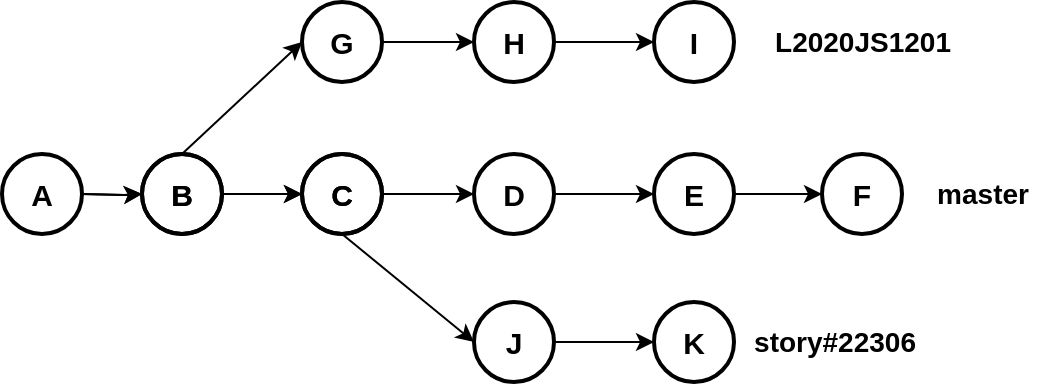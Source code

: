 <mxfile version="13.10.0" type="embed">
    <diagram id="BfqDSREJ2qgSZBoUaF1v" name="Page-1">
        <mxGraphModel dx="1025" dy="455" grid="1" gridSize="10" guides="1" tooltips="1" connect="1" arrows="1" fold="1" page="1" pageScale="1" pageWidth="827" pageHeight="1169" background="#ffffff" math="0" shadow="0">
            <root>
                <mxCell id="0"/>
                <mxCell id="1" parent="0"/>
                <mxCell id="2" value="" style="edgeStyle=orthogonalEdgeStyle;rounded=0;orthogonalLoop=1;jettySize=auto;html=1;fontColor=#000000;strokeColor=#000000;" edge="1" parent="1" target="12">
                    <mxGeometry relative="1" as="geometry">
                        <mxPoint x="130" y="196" as="sourcePoint"/>
                    </mxGeometry>
                </mxCell>
                <mxCell id="3" value="" style="edgeStyle=none;rounded=0;orthogonalLoop=1;jettySize=auto;html=1;strokeColor=#000000;fontColor=#000000;" edge="1" parent="1" source="4" target="9">
                    <mxGeometry relative="1" as="geometry"/>
                </mxCell>
                <mxCell id="4" value="&lt;font size=&quot;1&quot;&gt;&lt;b style=&quot;font-size: 15px&quot;&gt;J&lt;/b&gt;&lt;/font&gt;" style="ellipse;whiteSpace=wrap;html=1;fillColor=none;strokeColor=#000000;strokeWidth=2;fontColor=#000000;" vertex="1" parent="1">
                    <mxGeometry x="326" y="250" width="40" height="40" as="geometry"/>
                </mxCell>
                <mxCell id="6" value="&lt;font size=&quot;1&quot;&gt;&lt;b style=&quot;font-size: 15px&quot;&gt;C&lt;/b&gt;&lt;/font&gt;" style="ellipse;whiteSpace=wrap;html=1;fillColor=none;strokeColor=#000000;strokeWidth=2;fontColor=#000000;" vertex="1" parent="1">
                    <mxGeometry x="240" y="176" width="40" height="40" as="geometry"/>
                </mxCell>
                <mxCell id="7" value="" style="edgeStyle=none;rounded=0;orthogonalLoop=1;jettySize=auto;html=1;strokeColor=#000000;fontColor=#000000;" edge="1" parent="1" source="8" target="13">
                    <mxGeometry relative="1" as="geometry"/>
                </mxCell>
                <mxCell id="8" value="&lt;font size=&quot;1&quot;&gt;&lt;b style=&quot;font-size: 15px&quot;&gt;D&lt;/b&gt;&lt;/font&gt;" style="ellipse;whiteSpace=wrap;html=1;fillColor=none;strokeColor=#000000;strokeWidth=2;fontColor=#000000;" vertex="1" parent="1">
                    <mxGeometry x="326" y="176" width="40" height="40" as="geometry"/>
                </mxCell>
                <mxCell id="9" value="&lt;font size=&quot;1&quot;&gt;&lt;b style=&quot;font-size: 15px&quot;&gt;K&lt;/b&gt;&lt;/font&gt;" style="ellipse;whiteSpace=wrap;html=1;fillColor=none;strokeColor=#000000;strokeWidth=2;fontColor=#000000;" vertex="1" parent="1">
                    <mxGeometry x="416" y="250" width="40" height="40" as="geometry"/>
                </mxCell>
                <mxCell id="10" style="rounded=0;orthogonalLoop=1;jettySize=auto;html=1;entryX=0;entryY=0.5;entryDx=0;entryDy=0;strokeColor=#000000;fontColor=#000000;" edge="1" parent="1" source="12" target="6">
                    <mxGeometry relative="1" as="geometry"/>
                </mxCell>
                <mxCell id="11" style="edgeStyle=none;rounded=0;orthogonalLoop=1;jettySize=auto;html=1;strokeColor=#000000;fontColor=#000000;entryX=0;entryY=0.5;entryDx=0;entryDy=0;exitX=0.5;exitY=1;exitDx=0;exitDy=0;" edge="1" parent="1" source="19" target="4">
                    <mxGeometry relative="1" as="geometry">
                        <mxPoint x="220" y="236" as="targetPoint"/>
                        <mxPoint x="210" y="211" as="sourcePoint"/>
                    </mxGeometry>
                </mxCell>
                <mxCell id="12" value="&lt;span style=&quot;font-size: 15px&quot;&gt;&lt;b&gt;B&lt;/b&gt;&lt;/span&gt;" style="ellipse;whiteSpace=wrap;html=1;fillColor=none;strokeColor=#000000;strokeWidth=2;fontColor=#000000;" vertex="1" parent="1">
                    <mxGeometry x="160" y="176" width="40" height="40" as="geometry"/>
                </mxCell>
                <mxCell id="13" value="&lt;font size=&quot;1&quot;&gt;&lt;b style=&quot;font-size: 15px&quot;&gt;E&lt;/b&gt;&lt;/font&gt;" style="ellipse;whiteSpace=wrap;html=1;fillColor=none;strokeColor=#000000;strokeWidth=2;fontColor=#000000;" vertex="1" parent="1">
                    <mxGeometry x="416" y="176" width="40" height="40" as="geometry"/>
                </mxCell>
                <mxCell id="14" value="&lt;font size=&quot;1&quot;&gt;&lt;b style=&quot;font-size: 15px&quot;&gt;A&lt;/b&gt;&lt;/font&gt;" style="ellipse;whiteSpace=wrap;html=1;fillColor=none;strokeColor=#000000;strokeWidth=2;fontColor=#000000;" vertex="1" parent="1">
                    <mxGeometry x="90" y="176" width="40" height="40" as="geometry"/>
                </mxCell>
                <mxCell id="15" value="" style="edgeStyle=orthogonalEdgeStyle;rounded=0;orthogonalLoop=1;jettySize=auto;html=1;fontColor=#000000;strokeColor=#000000;" edge="1" parent="1" target="25">
                    <mxGeometry relative="1" as="geometry">
                        <mxPoint x="130" y="196" as="sourcePoint"/>
                    </mxGeometry>
                </mxCell>
                <mxCell id="33" style="rounded=0;orthogonalLoop=1;jettySize=auto;html=1;strokeColor=#000000;entryX=0;entryY=0.5;entryDx=0;entryDy=0;exitX=0.5;exitY=0;exitDx=0;exitDy=0;" edge="1" parent="1" source="25" target="29">
                    <mxGeometry relative="1" as="geometry">
                        <mxPoint x="260" y="60" as="targetPoint"/>
                    </mxGeometry>
                </mxCell>
                <mxCell id="43" value="" style="edgeStyle=none;rounded=0;orthogonalLoop=1;jettySize=auto;html=1;strokeColor=#000000;" edge="1" parent="1" source="19" target="8">
                    <mxGeometry relative="1" as="geometry"/>
                </mxCell>
                <mxCell id="19" value="&lt;font size=&quot;1&quot;&gt;&lt;b style=&quot;font-size: 15px&quot;&gt;C&lt;/b&gt;&lt;/font&gt;" style="ellipse;whiteSpace=wrap;html=1;fillColor=none;strokeColor=#000000;strokeWidth=2;fontColor=#000000;" vertex="1" parent="1">
                    <mxGeometry x="240" y="176" width="40" height="40" as="geometry"/>
                </mxCell>
                <mxCell id="23" style="rounded=0;orthogonalLoop=1;jettySize=auto;html=1;entryX=0;entryY=0.5;entryDx=0;entryDy=0;strokeColor=#000000;fontColor=#000000;" edge="1" parent="1" source="25" target="19">
                    <mxGeometry relative="1" as="geometry"/>
                </mxCell>
                <mxCell id="25" value="&lt;span style=&quot;font-size: 15px&quot;&gt;&lt;b&gt;B&lt;/b&gt;&lt;/span&gt;" style="ellipse;whiteSpace=wrap;html=1;fillColor=none;strokeColor=#000000;strokeWidth=2;fontColor=#000000;" vertex="1" parent="1">
                    <mxGeometry x="160" y="176" width="40" height="40" as="geometry"/>
                </mxCell>
                <mxCell id="39" value="" style="edgeStyle=none;rounded=0;orthogonalLoop=1;jettySize=auto;html=1;strokeColor=#000000;" edge="1" parent="1" target="38">
                    <mxGeometry relative="1" as="geometry">
                        <mxPoint x="456" y="196" as="sourcePoint"/>
                    </mxGeometry>
                </mxCell>
                <mxCell id="27" value="&lt;font color=&quot;#000000&quot; style=&quot;font-size: 14px;&quot;&gt;master&lt;/font&gt;" style="text;html=1;align=center;verticalAlign=middle;resizable=0;points=[];autosize=1;fontSize=14;fontStyle=1" vertex="1" parent="1">
                    <mxGeometry x="550" y="186" width="60" height="20" as="geometry"/>
                </mxCell>
                <mxCell id="28" value="&lt;font color=&quot;#000000&quot;&gt;story#22306&lt;/font&gt;" style="text;html=1;align=center;verticalAlign=middle;resizable=0;points=[];autosize=1;fontSize=14;fontStyle=1" vertex="1" parent="1">
                    <mxGeometry x="456" y="260" width="100" height="20" as="geometry"/>
                </mxCell>
                <mxCell id="36" value="" style="edgeStyle=none;rounded=0;orthogonalLoop=1;jettySize=auto;html=1;strokeColor=#000000;" edge="1" parent="1" source="29" target="34">
                    <mxGeometry relative="1" as="geometry"/>
                </mxCell>
                <mxCell id="29" value="&lt;font size=&quot;1&quot;&gt;&lt;b style=&quot;font-size: 15px&quot;&gt;G&lt;/b&gt;&lt;/font&gt;" style="ellipse;whiteSpace=wrap;html=1;fillColor=none;strokeColor=#000000;strokeWidth=2;fontColor=#000000;" vertex="1" parent="1">
                    <mxGeometry x="240" y="100" width="40" height="40" as="geometry"/>
                </mxCell>
                <mxCell id="37" value="" style="edgeStyle=none;rounded=0;orthogonalLoop=1;jettySize=auto;html=1;strokeColor=#000000;" edge="1" parent="1" source="34" target="35">
                    <mxGeometry relative="1" as="geometry"/>
                </mxCell>
                <mxCell id="34" value="&lt;font size=&quot;1&quot;&gt;&lt;b style=&quot;font-size: 15px&quot;&gt;H&lt;/b&gt;&lt;/font&gt;" style="ellipse;whiteSpace=wrap;html=1;fillColor=none;strokeColor=#000000;strokeWidth=2;fontColor=#000000;" vertex="1" parent="1">
                    <mxGeometry x="326" y="100" width="40" height="40" as="geometry"/>
                </mxCell>
                <mxCell id="35" value="&lt;font size=&quot;1&quot;&gt;&lt;b style=&quot;font-size: 15px&quot;&gt;I&lt;/b&gt;&lt;/font&gt;" style="ellipse;whiteSpace=wrap;html=1;fillColor=none;strokeColor=#000000;strokeWidth=2;fontColor=#000000;" vertex="1" parent="1">
                    <mxGeometry x="416" y="100" width="40" height="40" as="geometry"/>
                </mxCell>
                <mxCell id="38" value="&lt;font size=&quot;1&quot;&gt;&lt;b style=&quot;font-size: 15px&quot;&gt;F&lt;/b&gt;&lt;/font&gt;" style="ellipse;whiteSpace=wrap;html=1;fillColor=none;strokeColor=#000000;strokeWidth=2;fontColor=#000000;" vertex="1" parent="1">
                    <mxGeometry x="500" y="176" width="40" height="40" as="geometry"/>
                </mxCell>
                <mxCell id="41" value="&lt;font color=&quot;#000000&quot; style=&quot;font-size: 14px&quot;&gt;L2020JS1201&lt;/font&gt;" style="text;html=1;align=center;verticalAlign=middle;resizable=0;points=[];autosize=1;fontSize=14;fontStyle=1" vertex="1" parent="1">
                    <mxGeometry x="470" y="110" width="100" height="20" as="geometry"/>
                </mxCell>
            </root>
        </mxGraphModel>
    </diagram>
</mxfile>